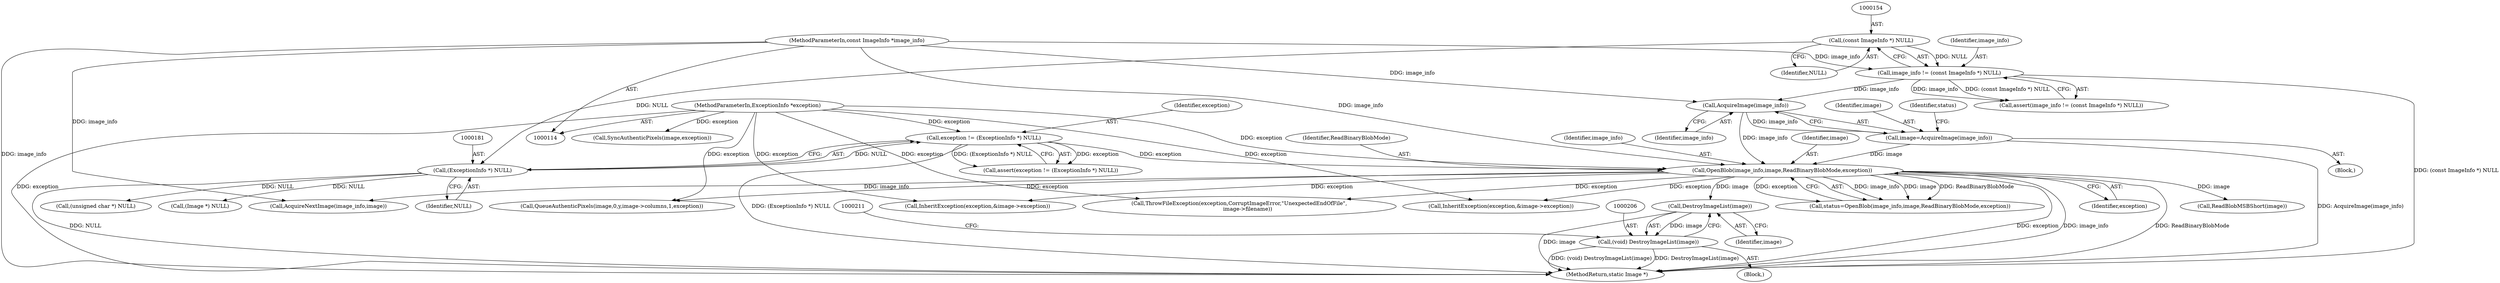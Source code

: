 digraph "0_ImageMagick_db1ffb6cf44bcfe5c4d5fcf9d9109ded5617387f@pointer" {
"1000207" [label="(Call,DestroyImageList(image))"];
"1000195" [label="(Call,OpenBlob(image_info,image,ReadBinaryBlobMode,exception))"];
"1000191" [label="(Call,AcquireImage(image_info))"];
"1000151" [label="(Call,image_info != (const ImageInfo *) NULL)"];
"1000115" [label="(MethodParameterIn,const ImageInfo *image_info)"];
"1000153" [label="(Call,(const ImageInfo *) NULL)"];
"1000189" [label="(Call,image=AcquireImage(image_info))"];
"1000178" [label="(Call,exception != (ExceptionInfo *) NULL)"];
"1000116" [label="(MethodParameterIn,ExceptionInfo *exception)"];
"1000180" [label="(Call,(ExceptionInfo *) NULL)"];
"1000205" [label="(Call,(void) DestroyImageList(image))"];
"1000191" [label="(Call,AcquireImage(image_info))"];
"1000197" [label="(Identifier,image)"];
"1000177" [label="(Call,assert(exception != (ExceptionInfo *) NULL))"];
"1000195" [label="(Call,OpenBlob(image_info,image,ReadBinaryBlobMode,exception))"];
"1000116" [label="(MethodParameterIn,ExceptionInfo *exception)"];
"1000685" [label="(Call,InheritException(exception,&image->exception))"];
"1000179" [label="(Identifier,exception)"];
"1000222" [label="(Call,ReadBlobMSBShort(image))"];
"1000180" [label="(Call,(ExceptionInfo *) NULL)"];
"1000194" [label="(Identifier,status)"];
"1000152" [label="(Identifier,image_info)"];
"1000192" [label="(Identifier,image_info)"];
"1000207" [label="(Call,DestroyImageList(image))"];
"1000712" [label="(Call,(unsigned char *) NULL)"];
"1001335" [label="(Call,AcquireNextImage(image_info,image))"];
"1000205" [label="(Call,(void) DestroyImageList(image))"];
"1000198" [label="(Identifier,ReadBinaryBlobMode)"];
"1000208" [label="(Identifier,image)"];
"1000151" [label="(Call,image_info != (const ImageInfo *) NULL)"];
"1000193" [label="(Call,status=OpenBlob(image_info,image,ReadBinaryBlobMode,exception))"];
"1001273" [label="(Call,ThrowFileException(exception,CorruptImageError,\"UnexpectedEndOfFile\",\n          image->filename))"];
"1000210" [label="(Call,(Image *) NULL)"];
"1001180" [label="(Call,SyncAuthenticPixels(image,exception))"];
"1000150" [label="(Call,assert(image_info != (const ImageInfo *) NULL))"];
"1000178" [label="(Call,exception != (ExceptionInfo *) NULL)"];
"1000199" [label="(Identifier,exception)"];
"1000190" [label="(Identifier,image)"];
"1000115" [label="(MethodParameterIn,const ImageInfo *image_info)"];
"1000153" [label="(Call,(const ImageInfo *) NULL)"];
"1000968" [label="(Call,QueueAuthenticPixels(image,0,y,image->columns,1,exception))"];
"1001382" [label="(MethodReturn,static Image *)"];
"1000155" [label="(Identifier,NULL)"];
"1000204" [label="(Block,)"];
"1000196" [label="(Identifier,image_info)"];
"1000189" [label="(Call,image=AcquireImage(image_info))"];
"1000117" [label="(Block,)"];
"1000182" [label="(Identifier,NULL)"];
"1000268" [label="(Call,InheritException(exception,&image->exception))"];
"1000207" -> "1000205"  [label="AST: "];
"1000207" -> "1000208"  [label="CFG: "];
"1000208" -> "1000207"  [label="AST: "];
"1000205" -> "1000207"  [label="CFG: "];
"1000207" -> "1001382"  [label="DDG: image"];
"1000207" -> "1000205"  [label="DDG: image"];
"1000195" -> "1000207"  [label="DDG: image"];
"1000195" -> "1000193"  [label="AST: "];
"1000195" -> "1000199"  [label="CFG: "];
"1000196" -> "1000195"  [label="AST: "];
"1000197" -> "1000195"  [label="AST: "];
"1000198" -> "1000195"  [label="AST: "];
"1000199" -> "1000195"  [label="AST: "];
"1000193" -> "1000195"  [label="CFG: "];
"1000195" -> "1001382"  [label="DDG: exception"];
"1000195" -> "1001382"  [label="DDG: image_info"];
"1000195" -> "1001382"  [label="DDG: ReadBinaryBlobMode"];
"1000195" -> "1000193"  [label="DDG: image_info"];
"1000195" -> "1000193"  [label="DDG: image"];
"1000195" -> "1000193"  [label="DDG: ReadBinaryBlobMode"];
"1000195" -> "1000193"  [label="DDG: exception"];
"1000191" -> "1000195"  [label="DDG: image_info"];
"1000115" -> "1000195"  [label="DDG: image_info"];
"1000189" -> "1000195"  [label="DDG: image"];
"1000178" -> "1000195"  [label="DDG: exception"];
"1000116" -> "1000195"  [label="DDG: exception"];
"1000195" -> "1000222"  [label="DDG: image"];
"1000195" -> "1000268"  [label="DDG: exception"];
"1000195" -> "1000685"  [label="DDG: exception"];
"1000195" -> "1000968"  [label="DDG: exception"];
"1000195" -> "1001273"  [label="DDG: exception"];
"1000195" -> "1001335"  [label="DDG: image_info"];
"1000191" -> "1000189"  [label="AST: "];
"1000191" -> "1000192"  [label="CFG: "];
"1000192" -> "1000191"  [label="AST: "];
"1000189" -> "1000191"  [label="CFG: "];
"1000191" -> "1000189"  [label="DDG: image_info"];
"1000151" -> "1000191"  [label="DDG: image_info"];
"1000115" -> "1000191"  [label="DDG: image_info"];
"1000151" -> "1000150"  [label="AST: "];
"1000151" -> "1000153"  [label="CFG: "];
"1000152" -> "1000151"  [label="AST: "];
"1000153" -> "1000151"  [label="AST: "];
"1000150" -> "1000151"  [label="CFG: "];
"1000151" -> "1001382"  [label="DDG: (const ImageInfo *) NULL"];
"1000151" -> "1000150"  [label="DDG: image_info"];
"1000151" -> "1000150"  [label="DDG: (const ImageInfo *) NULL"];
"1000115" -> "1000151"  [label="DDG: image_info"];
"1000153" -> "1000151"  [label="DDG: NULL"];
"1000115" -> "1000114"  [label="AST: "];
"1000115" -> "1001382"  [label="DDG: image_info"];
"1000115" -> "1001335"  [label="DDG: image_info"];
"1000153" -> "1000155"  [label="CFG: "];
"1000154" -> "1000153"  [label="AST: "];
"1000155" -> "1000153"  [label="AST: "];
"1000153" -> "1000180"  [label="DDG: NULL"];
"1000189" -> "1000117"  [label="AST: "];
"1000190" -> "1000189"  [label="AST: "];
"1000194" -> "1000189"  [label="CFG: "];
"1000189" -> "1001382"  [label="DDG: AcquireImage(image_info)"];
"1000178" -> "1000177"  [label="AST: "];
"1000178" -> "1000180"  [label="CFG: "];
"1000179" -> "1000178"  [label="AST: "];
"1000180" -> "1000178"  [label="AST: "];
"1000177" -> "1000178"  [label="CFG: "];
"1000178" -> "1001382"  [label="DDG: (ExceptionInfo *) NULL"];
"1000178" -> "1000177"  [label="DDG: exception"];
"1000178" -> "1000177"  [label="DDG: (ExceptionInfo *) NULL"];
"1000116" -> "1000178"  [label="DDG: exception"];
"1000180" -> "1000178"  [label="DDG: NULL"];
"1000116" -> "1000114"  [label="AST: "];
"1000116" -> "1001382"  [label="DDG: exception"];
"1000116" -> "1000268"  [label="DDG: exception"];
"1000116" -> "1000685"  [label="DDG: exception"];
"1000116" -> "1000968"  [label="DDG: exception"];
"1000116" -> "1001180"  [label="DDG: exception"];
"1000116" -> "1001273"  [label="DDG: exception"];
"1000180" -> "1000182"  [label="CFG: "];
"1000181" -> "1000180"  [label="AST: "];
"1000182" -> "1000180"  [label="AST: "];
"1000180" -> "1001382"  [label="DDG: NULL"];
"1000180" -> "1000210"  [label="DDG: NULL"];
"1000180" -> "1000712"  [label="DDG: NULL"];
"1000205" -> "1000204"  [label="AST: "];
"1000206" -> "1000205"  [label="AST: "];
"1000211" -> "1000205"  [label="CFG: "];
"1000205" -> "1001382"  [label="DDG: DestroyImageList(image)"];
"1000205" -> "1001382"  [label="DDG: (void) DestroyImageList(image)"];
}

